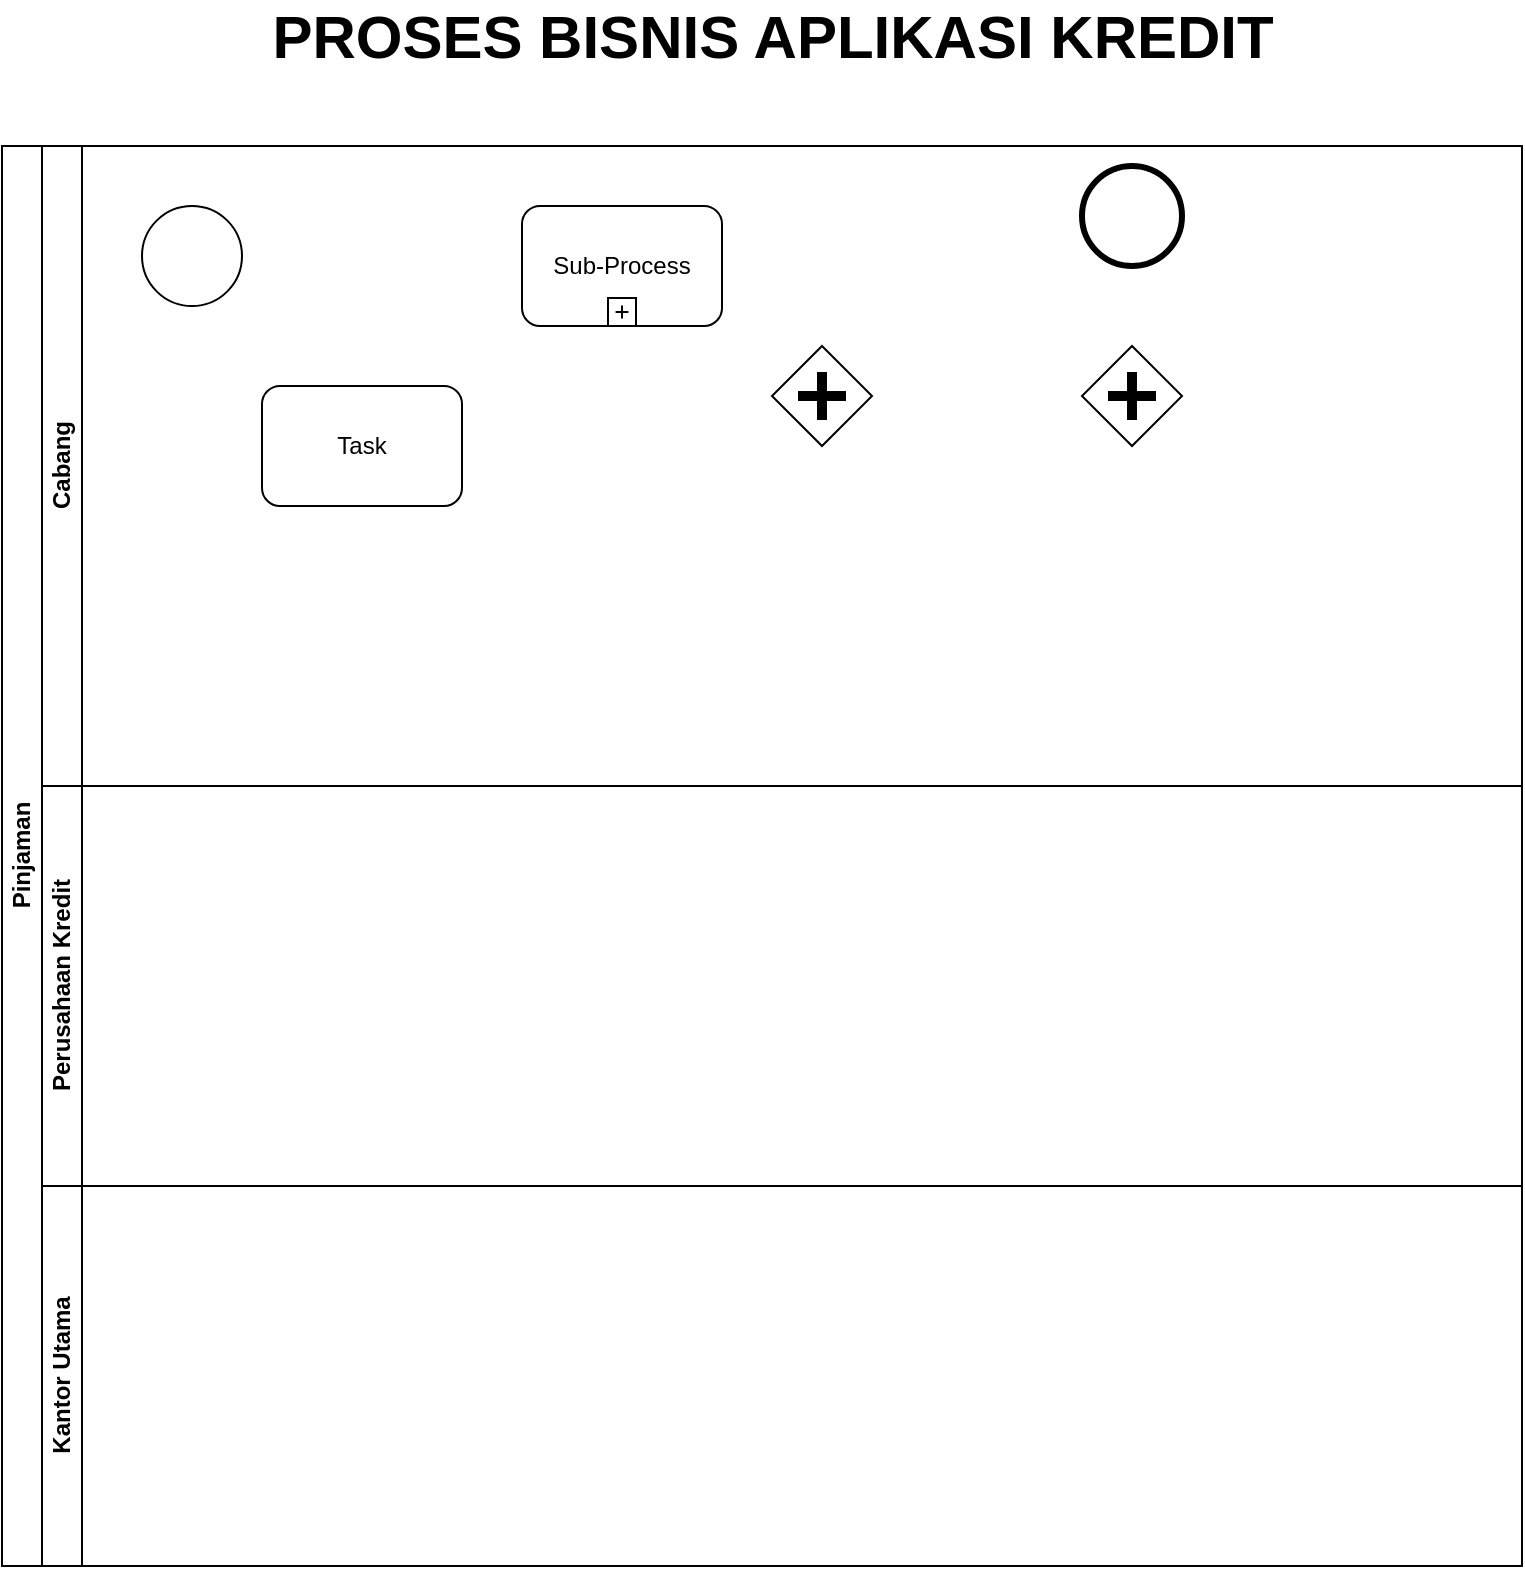 <mxfile version="13.7.9" type="github">
  <diagram id="ZEzPtEvGSoAQZh9LTlzY" name="Page-1">
    <mxGraphModel dx="1250" dy="691" grid="1" gridSize="10" guides="1" tooltips="1" connect="1" arrows="1" fold="1" page="1" pageScale="1" pageWidth="850" pageHeight="1100" math="0" shadow="0">
      <root>
        <mxCell id="0" />
        <mxCell id="1" parent="0" />
        <mxCell id="nvO6eno5gmA60IrkmdwI-1" value="&lt;font style=&quot;font-size: 30px&quot;&gt;&lt;b&gt;&lt;font style=&quot;font-size: 30px&quot;&gt;PROSES BISNIS APLIKASI KREDIT&lt;br&gt;&lt;/font&gt;&lt;/b&gt;&lt;/font&gt;" style="text;html=1;align=center;verticalAlign=middle;resizable=0;points=[];autosize=1;" vertex="1" parent="1">
          <mxGeometry x="120" y="50" width="610" height="30" as="geometry" />
        </mxCell>
        <mxCell id="nvO6eno5gmA60IrkmdwI-2" value="Pinjaman" style="swimlane;html=1;childLayout=stackLayout;resizeParent=1;resizeParentMax=0;horizontal=0;startSize=20;horizontalStack=0;" vertex="1" parent="1">
          <mxGeometry x="40" y="120" width="760" height="710" as="geometry" />
        </mxCell>
        <mxCell id="nvO6eno5gmA60IrkmdwI-3" value="Cabang" style="swimlane;html=1;startSize=20;horizontal=0;" vertex="1" parent="nvO6eno5gmA60IrkmdwI-2">
          <mxGeometry x="20" width="740" height="320" as="geometry" />
        </mxCell>
        <mxCell id="nvO6eno5gmA60IrkmdwI-14" value="" style="shape=mxgraph.bpmn.shape;html=1;verticalLabelPosition=bottom;labelBackgroundColor=#ffffff;verticalAlign=top;align=center;perimeter=ellipsePerimeter;outlineConnect=0;outline=end;symbol=general;" vertex="1" parent="nvO6eno5gmA60IrkmdwI-3">
          <mxGeometry x="520" y="10" width="50" height="50" as="geometry" />
        </mxCell>
        <mxCell id="nvO6eno5gmA60IrkmdwI-9" value="Sub-Process" style="html=1;whiteSpace=wrap;rounded=1;dropTarget=0;" vertex="1" parent="nvO6eno5gmA60IrkmdwI-3">
          <mxGeometry x="240" y="30" width="100" height="60" as="geometry" />
        </mxCell>
        <mxCell id="nvO6eno5gmA60IrkmdwI-10" value="" style="html=1;shape=plus;outlineConnect=0;" vertex="1" parent="nvO6eno5gmA60IrkmdwI-9">
          <mxGeometry x="0.5" y="1" width="14" height="14" relative="1" as="geometry">
            <mxPoint x="-7" y="-14" as="offset" />
          </mxGeometry>
        </mxCell>
        <mxCell id="nvO6eno5gmA60IrkmdwI-8" value="" style="shape=mxgraph.bpmn.shape;html=1;verticalLabelPosition=bottom;labelBackgroundColor=#ffffff;verticalAlign=top;align=center;perimeter=ellipsePerimeter;outlineConnect=0;outline=standard;symbol=general;" vertex="1" parent="nvO6eno5gmA60IrkmdwI-3">
          <mxGeometry x="50" y="30" width="50" height="50" as="geometry" />
        </mxCell>
        <mxCell id="nvO6eno5gmA60IrkmdwI-11" value="" style="shape=mxgraph.bpmn.shape;html=1;verticalLabelPosition=bottom;labelBackgroundColor=#ffffff;verticalAlign=top;align=center;perimeter=rhombusPerimeter;background=gateway;outlineConnect=0;outline=none;symbol=parallelGw;" vertex="1" parent="nvO6eno5gmA60IrkmdwI-3">
          <mxGeometry x="365" y="100" width="50" height="50" as="geometry" />
        </mxCell>
        <mxCell id="nvO6eno5gmA60IrkmdwI-15" value="" style="shape=mxgraph.bpmn.shape;html=1;verticalLabelPosition=bottom;labelBackgroundColor=#ffffff;verticalAlign=top;align=center;perimeter=rhombusPerimeter;background=gateway;outlineConnect=0;outline=none;symbol=parallelGw;" vertex="1" parent="nvO6eno5gmA60IrkmdwI-3">
          <mxGeometry x="520" y="100" width="50" height="50" as="geometry" />
        </mxCell>
        <mxCell id="nvO6eno5gmA60IrkmdwI-7" value="Task" style="shape=ext;rounded=1;html=1;whiteSpace=wrap;" vertex="1" parent="nvO6eno5gmA60IrkmdwI-3">
          <mxGeometry x="110" y="120" width="100" height="60" as="geometry" />
        </mxCell>
        <mxCell id="nvO6eno5gmA60IrkmdwI-4" value="Perusahaan Kredit" style="swimlane;html=1;startSize=20;horizontal=0;" vertex="1" parent="nvO6eno5gmA60IrkmdwI-2">
          <mxGeometry x="20" y="320" width="740" height="200" as="geometry" />
        </mxCell>
        <mxCell id="nvO6eno5gmA60IrkmdwI-5" value="Kantor Utama" style="swimlane;html=1;startSize=20;horizontal=0;" vertex="1" parent="nvO6eno5gmA60IrkmdwI-2">
          <mxGeometry x="20" y="520" width="740" height="190" as="geometry" />
        </mxCell>
      </root>
    </mxGraphModel>
  </diagram>
</mxfile>
